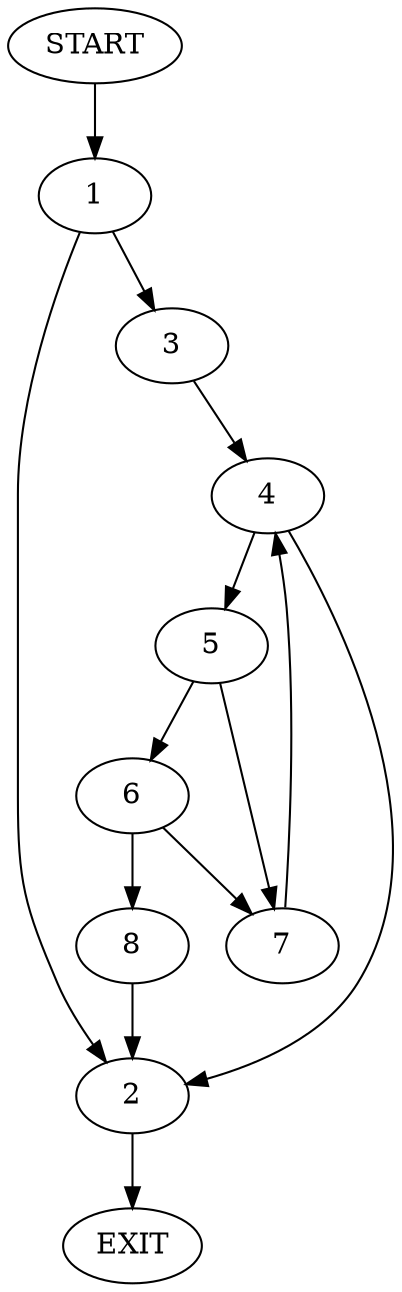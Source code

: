 digraph {
0 [label="START"]
9 [label="EXIT"]
0 -> 1
1 -> 2
1 -> 3
2 -> 9
3 -> 4
4 -> 5
4 -> 2
5 -> 6
5 -> 7
7 -> 4
6 -> 7
6 -> 8
8 -> 2
}
